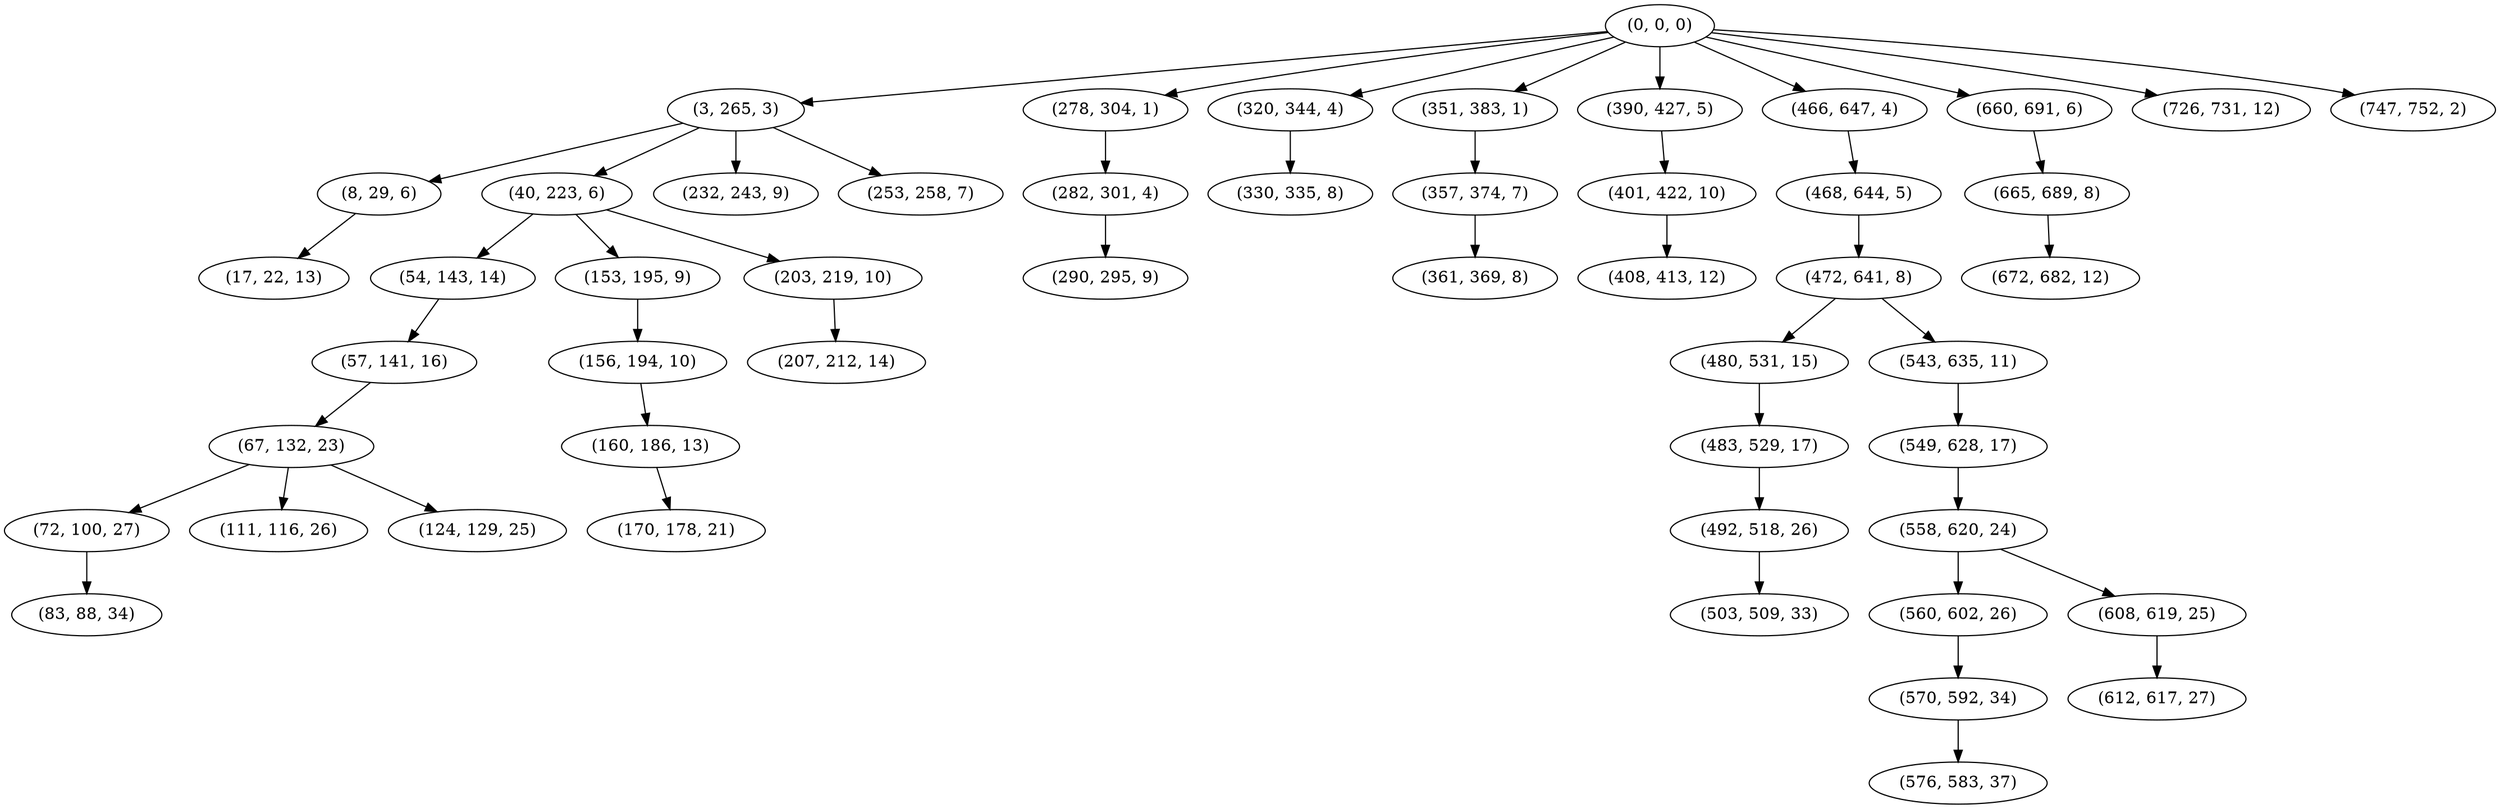 digraph tree {
    "(0, 0, 0)";
    "(3, 265, 3)";
    "(8, 29, 6)";
    "(17, 22, 13)";
    "(40, 223, 6)";
    "(54, 143, 14)";
    "(57, 141, 16)";
    "(67, 132, 23)";
    "(72, 100, 27)";
    "(83, 88, 34)";
    "(111, 116, 26)";
    "(124, 129, 25)";
    "(153, 195, 9)";
    "(156, 194, 10)";
    "(160, 186, 13)";
    "(170, 178, 21)";
    "(203, 219, 10)";
    "(207, 212, 14)";
    "(232, 243, 9)";
    "(253, 258, 7)";
    "(278, 304, 1)";
    "(282, 301, 4)";
    "(290, 295, 9)";
    "(320, 344, 4)";
    "(330, 335, 8)";
    "(351, 383, 1)";
    "(357, 374, 7)";
    "(361, 369, 8)";
    "(390, 427, 5)";
    "(401, 422, 10)";
    "(408, 413, 12)";
    "(466, 647, 4)";
    "(468, 644, 5)";
    "(472, 641, 8)";
    "(480, 531, 15)";
    "(483, 529, 17)";
    "(492, 518, 26)";
    "(503, 509, 33)";
    "(543, 635, 11)";
    "(549, 628, 17)";
    "(558, 620, 24)";
    "(560, 602, 26)";
    "(570, 592, 34)";
    "(576, 583, 37)";
    "(608, 619, 25)";
    "(612, 617, 27)";
    "(660, 691, 6)";
    "(665, 689, 8)";
    "(672, 682, 12)";
    "(726, 731, 12)";
    "(747, 752, 2)";
    "(0, 0, 0)" -> "(3, 265, 3)";
    "(0, 0, 0)" -> "(278, 304, 1)";
    "(0, 0, 0)" -> "(320, 344, 4)";
    "(0, 0, 0)" -> "(351, 383, 1)";
    "(0, 0, 0)" -> "(390, 427, 5)";
    "(0, 0, 0)" -> "(466, 647, 4)";
    "(0, 0, 0)" -> "(660, 691, 6)";
    "(0, 0, 0)" -> "(726, 731, 12)";
    "(0, 0, 0)" -> "(747, 752, 2)";
    "(3, 265, 3)" -> "(8, 29, 6)";
    "(3, 265, 3)" -> "(40, 223, 6)";
    "(3, 265, 3)" -> "(232, 243, 9)";
    "(3, 265, 3)" -> "(253, 258, 7)";
    "(8, 29, 6)" -> "(17, 22, 13)";
    "(40, 223, 6)" -> "(54, 143, 14)";
    "(40, 223, 6)" -> "(153, 195, 9)";
    "(40, 223, 6)" -> "(203, 219, 10)";
    "(54, 143, 14)" -> "(57, 141, 16)";
    "(57, 141, 16)" -> "(67, 132, 23)";
    "(67, 132, 23)" -> "(72, 100, 27)";
    "(67, 132, 23)" -> "(111, 116, 26)";
    "(67, 132, 23)" -> "(124, 129, 25)";
    "(72, 100, 27)" -> "(83, 88, 34)";
    "(153, 195, 9)" -> "(156, 194, 10)";
    "(156, 194, 10)" -> "(160, 186, 13)";
    "(160, 186, 13)" -> "(170, 178, 21)";
    "(203, 219, 10)" -> "(207, 212, 14)";
    "(278, 304, 1)" -> "(282, 301, 4)";
    "(282, 301, 4)" -> "(290, 295, 9)";
    "(320, 344, 4)" -> "(330, 335, 8)";
    "(351, 383, 1)" -> "(357, 374, 7)";
    "(357, 374, 7)" -> "(361, 369, 8)";
    "(390, 427, 5)" -> "(401, 422, 10)";
    "(401, 422, 10)" -> "(408, 413, 12)";
    "(466, 647, 4)" -> "(468, 644, 5)";
    "(468, 644, 5)" -> "(472, 641, 8)";
    "(472, 641, 8)" -> "(480, 531, 15)";
    "(472, 641, 8)" -> "(543, 635, 11)";
    "(480, 531, 15)" -> "(483, 529, 17)";
    "(483, 529, 17)" -> "(492, 518, 26)";
    "(492, 518, 26)" -> "(503, 509, 33)";
    "(543, 635, 11)" -> "(549, 628, 17)";
    "(549, 628, 17)" -> "(558, 620, 24)";
    "(558, 620, 24)" -> "(560, 602, 26)";
    "(558, 620, 24)" -> "(608, 619, 25)";
    "(560, 602, 26)" -> "(570, 592, 34)";
    "(570, 592, 34)" -> "(576, 583, 37)";
    "(608, 619, 25)" -> "(612, 617, 27)";
    "(660, 691, 6)" -> "(665, 689, 8)";
    "(665, 689, 8)" -> "(672, 682, 12)";
}
